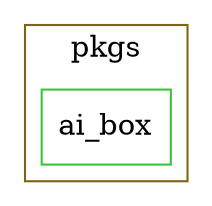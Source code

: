 digraph packages {
  size="10"; ratio=fill;
  ai_box [shape="box"; color="#3ac239"];
  subgraph "cluster pkgs" {
    label="pkgs";
    color="#7c6413";
    ai_box;
  }
}

